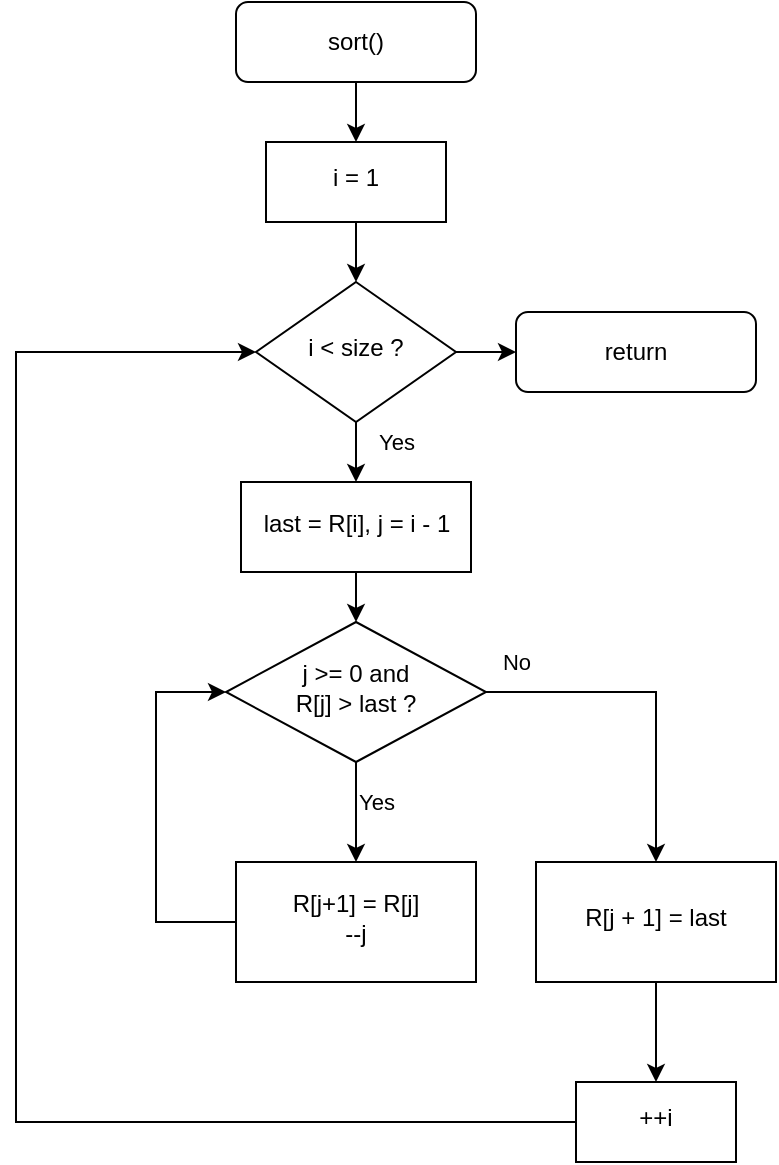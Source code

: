 <mxfile version="13.7.9" type="device"><diagram id="C5RBs43oDa-KdzZeNtuy" name="Page-1"><mxGraphModel dx="487" dy="414" grid="1" gridSize="10" guides="1" tooltips="1" connect="1" arrows="1" fold="1" page="1" pageScale="1" pageWidth="827" pageHeight="1169" math="0" shadow="0"><root><mxCell id="WIyWlLk6GJQsqaUBKTNV-0"/><mxCell id="WIyWlLk6GJQsqaUBKTNV-1" parent="WIyWlLk6GJQsqaUBKTNV-0"/><mxCell id="RT3vDxrbMVDja5LWQKsa-7" style="edgeStyle=orthogonalEdgeStyle;rounded=0;orthogonalLoop=1;jettySize=auto;html=1;entryX=0.5;entryY=0;entryDx=0;entryDy=0;" edge="1" parent="WIyWlLk6GJQsqaUBKTNV-1" source="WIyWlLk6GJQsqaUBKTNV-3" target="RT3vDxrbMVDja5LWQKsa-2"><mxGeometry relative="1" as="geometry"/></mxCell><mxCell id="WIyWlLk6GJQsqaUBKTNV-3" value="sort()" style="rounded=1;whiteSpace=wrap;html=1;fontSize=12;glass=0;strokeWidth=1;shadow=0;" parent="WIyWlLk6GJQsqaUBKTNV-1" vertex="1"><mxGeometry x="160" y="80" width="120" height="40" as="geometry"/></mxCell><mxCell id="RT3vDxrbMVDja5LWQKsa-14" value="Yes" style="edgeStyle=orthogonalEdgeStyle;rounded=0;orthogonalLoop=1;jettySize=auto;html=1;" edge="1" parent="WIyWlLk6GJQsqaUBKTNV-1" source="WIyWlLk6GJQsqaUBKTNV-6" target="RT3vDxrbMVDja5LWQKsa-13"><mxGeometry x="0.2" y="20" relative="1" as="geometry"><mxPoint as="offset"/></mxGeometry></mxCell><mxCell id="RT3vDxrbMVDja5LWQKsa-26" style="edgeStyle=orthogonalEdgeStyle;rounded=0;orthogonalLoop=1;jettySize=auto;html=1;entryX=0;entryY=0.5;entryDx=0;entryDy=0;" edge="1" parent="WIyWlLk6GJQsqaUBKTNV-1" source="WIyWlLk6GJQsqaUBKTNV-6" target="RT3vDxrbMVDja5LWQKsa-25"><mxGeometry relative="1" as="geometry"/></mxCell><mxCell id="WIyWlLk6GJQsqaUBKTNV-6" value="i &amp;lt; size ?" style="rhombus;whiteSpace=wrap;html=1;shadow=0;fontFamily=Helvetica;fontSize=12;align=center;strokeWidth=1;spacing=6;spacingTop=-4;" parent="WIyWlLk6GJQsqaUBKTNV-1" vertex="1"><mxGeometry x="170" y="220" width="100" height="70" as="geometry"/></mxCell><mxCell id="RT3vDxrbMVDja5LWQKsa-8" style="edgeStyle=orthogonalEdgeStyle;rounded=0;orthogonalLoop=1;jettySize=auto;html=1;entryX=0.5;entryY=0;entryDx=0;entryDy=0;" edge="1" parent="WIyWlLk6GJQsqaUBKTNV-1" source="RT3vDxrbMVDja5LWQKsa-2" target="WIyWlLk6GJQsqaUBKTNV-6"><mxGeometry relative="1" as="geometry"/></mxCell><mxCell id="RT3vDxrbMVDja5LWQKsa-2" value="i = 1" style="whiteSpace=wrap;html=1;shadow=0;strokeWidth=1;spacing=6;spacingTop=-4;" vertex="1" parent="WIyWlLk6GJQsqaUBKTNV-1"><mxGeometry x="175" y="150" width="90" height="40" as="geometry"/></mxCell><mxCell id="RT3vDxrbMVDja5LWQKsa-12" style="edgeStyle=orthogonalEdgeStyle;rounded=0;orthogonalLoop=1;jettySize=auto;html=1;entryX=0;entryY=0.5;entryDx=0;entryDy=0;" edge="1" parent="WIyWlLk6GJQsqaUBKTNV-1" source="RT3vDxrbMVDja5LWQKsa-10" target="WIyWlLk6GJQsqaUBKTNV-6"><mxGeometry relative="1" as="geometry"><Array as="points"><mxPoint x="50" y="640"/><mxPoint x="50" y="255"/></Array></mxGeometry></mxCell><mxCell id="RT3vDxrbMVDja5LWQKsa-10" value="++i" style="whiteSpace=wrap;html=1;shadow=0;strokeWidth=1;spacing=6;spacingTop=-4;" vertex="1" parent="WIyWlLk6GJQsqaUBKTNV-1"><mxGeometry x="330" y="620" width="80" height="40" as="geometry"/></mxCell><mxCell id="RT3vDxrbMVDja5LWQKsa-16" value="" style="edgeStyle=orthogonalEdgeStyle;rounded=0;orthogonalLoop=1;jettySize=auto;html=1;" edge="1" parent="WIyWlLk6GJQsqaUBKTNV-1" source="RT3vDxrbMVDja5LWQKsa-13" target="RT3vDxrbMVDja5LWQKsa-15"><mxGeometry relative="1" as="geometry"/></mxCell><mxCell id="RT3vDxrbMVDja5LWQKsa-13" value="last = R[i], j = i - 1" style="whiteSpace=wrap;html=1;shadow=0;strokeWidth=1;spacing=6;spacingTop=-4;" vertex="1" parent="WIyWlLk6GJQsqaUBKTNV-1"><mxGeometry x="162.5" y="320" width="115" height="45" as="geometry"/></mxCell><mxCell id="RT3vDxrbMVDja5LWQKsa-18" value="Yes" style="edgeStyle=orthogonalEdgeStyle;rounded=0;orthogonalLoop=1;jettySize=auto;html=1;" edge="1" parent="WIyWlLk6GJQsqaUBKTNV-1" source="RT3vDxrbMVDja5LWQKsa-15" target="RT3vDxrbMVDja5LWQKsa-17"><mxGeometry x="-0.2" y="10" relative="1" as="geometry"><mxPoint as="offset"/></mxGeometry></mxCell><mxCell id="RT3vDxrbMVDja5LWQKsa-23" value="No" style="edgeStyle=orthogonalEdgeStyle;rounded=0;orthogonalLoop=1;jettySize=auto;html=1;" edge="1" parent="WIyWlLk6GJQsqaUBKTNV-1" source="RT3vDxrbMVDja5LWQKsa-15" target="RT3vDxrbMVDja5LWQKsa-22"><mxGeometry x="-0.823" y="15" relative="1" as="geometry"><mxPoint as="offset"/></mxGeometry></mxCell><mxCell id="RT3vDxrbMVDja5LWQKsa-15" value="j &amp;gt;= 0 and &lt;br&gt;R[j] &amp;gt; last ?" style="rhombus;whiteSpace=wrap;html=1;shadow=0;strokeWidth=1;spacing=6;spacingTop=-4;" vertex="1" parent="WIyWlLk6GJQsqaUBKTNV-1"><mxGeometry x="155" y="390" width="130" height="70" as="geometry"/></mxCell><mxCell id="RT3vDxrbMVDja5LWQKsa-21" style="edgeStyle=orthogonalEdgeStyle;rounded=0;orthogonalLoop=1;jettySize=auto;html=1;entryX=0;entryY=0.5;entryDx=0;entryDy=0;" edge="1" parent="WIyWlLk6GJQsqaUBKTNV-1" source="RT3vDxrbMVDja5LWQKsa-17" target="RT3vDxrbMVDja5LWQKsa-15"><mxGeometry relative="1" as="geometry"><Array as="points"><mxPoint x="120" y="540"/><mxPoint x="120" y="425"/></Array></mxGeometry></mxCell><mxCell id="RT3vDxrbMVDja5LWQKsa-17" value="R[j+1] = R[j]&lt;br&gt;--j" style="whiteSpace=wrap;html=1;shadow=0;strokeWidth=1;spacing=6;spacingTop=-4;" vertex="1" parent="WIyWlLk6GJQsqaUBKTNV-1"><mxGeometry x="160" y="510" width="120" height="60" as="geometry"/></mxCell><mxCell id="RT3vDxrbMVDja5LWQKsa-24" style="edgeStyle=orthogonalEdgeStyle;rounded=0;orthogonalLoop=1;jettySize=auto;html=1;entryX=0.5;entryY=0;entryDx=0;entryDy=0;" edge="1" parent="WIyWlLk6GJQsqaUBKTNV-1" source="RT3vDxrbMVDja5LWQKsa-22" target="RT3vDxrbMVDja5LWQKsa-10"><mxGeometry relative="1" as="geometry"/></mxCell><mxCell id="RT3vDxrbMVDja5LWQKsa-22" value="&lt;span&gt;R[j + 1] = last&lt;/span&gt;" style="whiteSpace=wrap;html=1;shadow=0;strokeWidth=1;spacing=6;spacingTop=-4;" vertex="1" parent="WIyWlLk6GJQsqaUBKTNV-1"><mxGeometry x="310" y="510" width="120" height="60" as="geometry"/></mxCell><mxCell id="RT3vDxrbMVDja5LWQKsa-25" value="return" style="rounded=1;whiteSpace=wrap;html=1;fontSize=12;glass=0;strokeWidth=1;shadow=0;" vertex="1" parent="WIyWlLk6GJQsqaUBKTNV-1"><mxGeometry x="300" y="235" width="120" height="40" as="geometry"/></mxCell></root></mxGraphModel></diagram></mxfile>